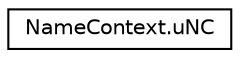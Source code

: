 digraph "Graphical Class Hierarchy"
{
 // LATEX_PDF_SIZE
  edge [fontname="Helvetica",fontsize="10",labelfontname="Helvetica",labelfontsize="10"];
  node [fontname="Helvetica",fontsize="10",shape=record];
  rankdir="LR";
  Node0 [label="NameContext.uNC",height=0.2,width=0.4,color="black", fillcolor="white", style="filled",URL="$db/d1b/sqlite3_8c.html#dc/d41/unionNameContext_8uNC",tooltip=" "];
}
